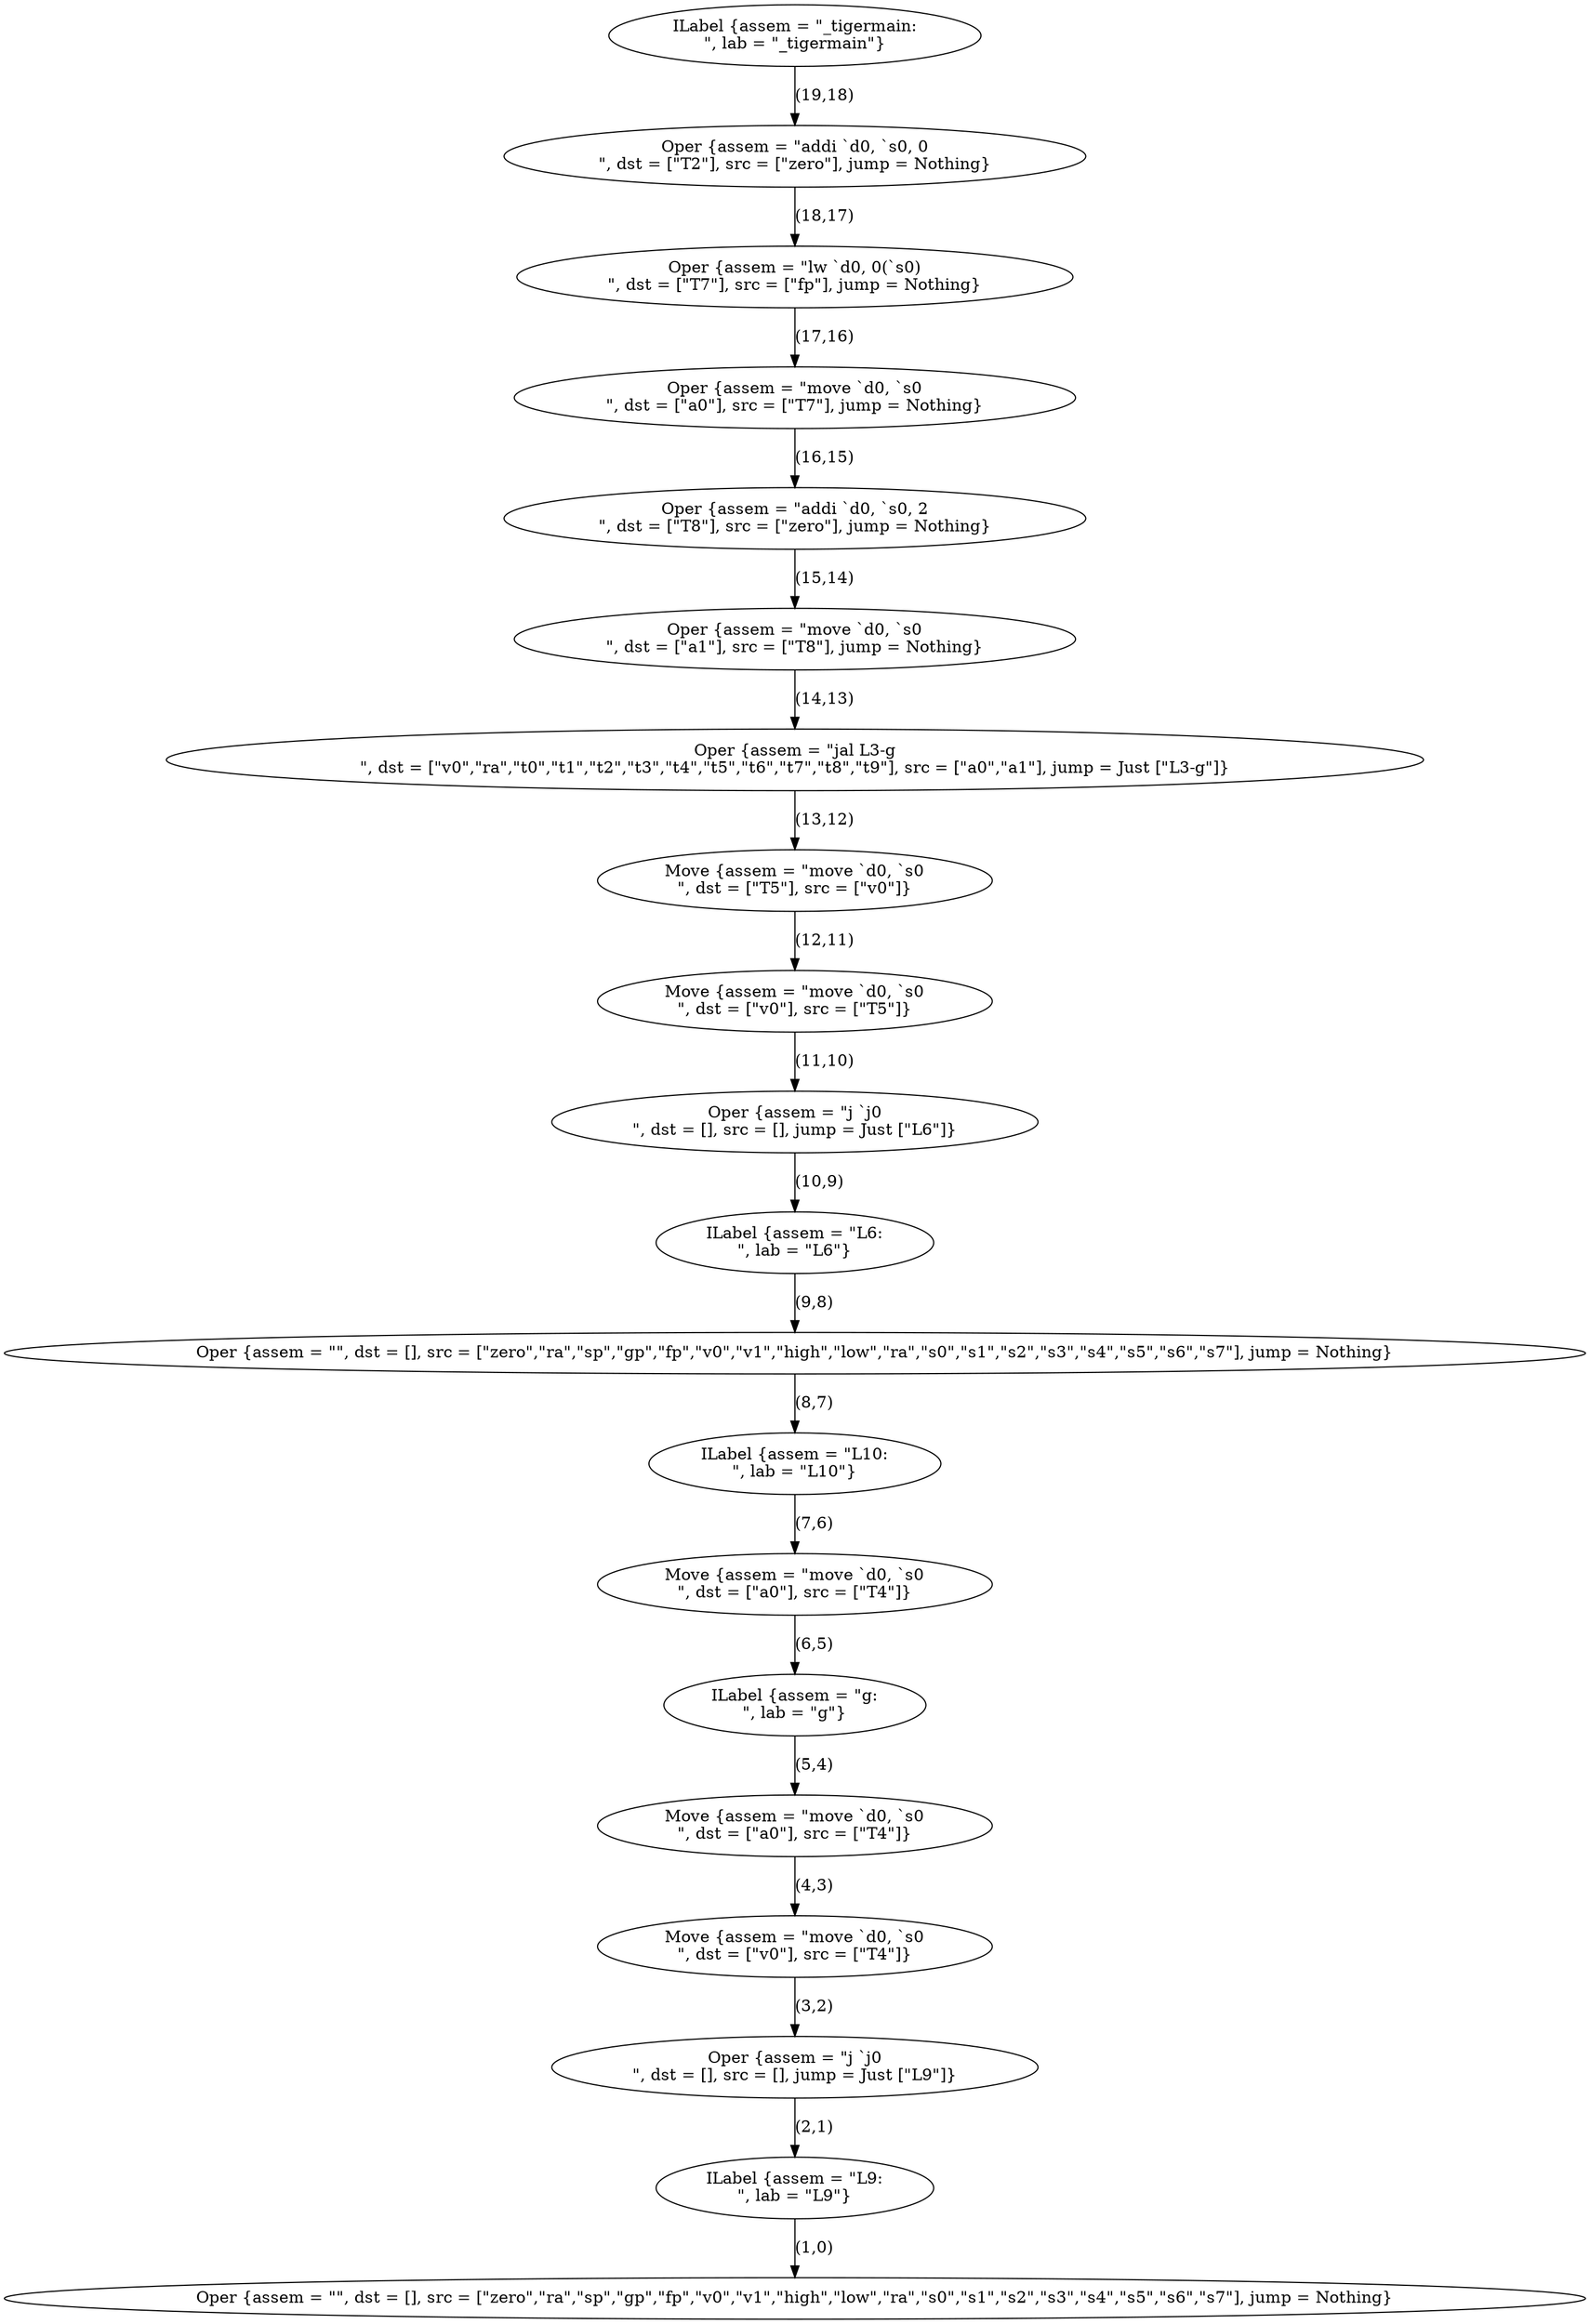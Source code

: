 strict digraph FlowGraph {
    19 [label="ILabel {assem = \"_tigermain:\n\", lab = \"_tigermain\"}"];
    18 [label="Oper {assem = \"addi `d0, `s0, 0\n\", dst = [\"T2\"], src = [\"zero\"], jump = Nothing}"];
    17 [label="Oper {assem = \"lw `d0, 0(`s0)\n\", dst = [\"T7\"], src = [\"fp\"], jump = Nothing}"];
    16 [label="Oper {assem = \"move `d0, `s0\n\", dst = [\"a0\"], src = [\"T7\"], jump = Nothing}"];
    15 [label="Oper {assem = \"addi `d0, `s0, 2\n\", dst = [\"T8\"], src = [\"zero\"], jump = Nothing}"];
    14 [label="Oper {assem = \"move `d0, `s0\n\", dst = [\"a1\"], src = [\"T8\"], jump = Nothing}"];
    13 [label="Oper {assem = \"jal L3-g\n\", dst = [\"v0\",\"ra\",\"t0\",\"t1\",\"t2\",\"t3\",\"t4\",\"t5\",\"t6\",\"t7\",\"t8\",\"t9\"], src = [\"a0\",\"a1\"], jump = Just [\"L3-g\"]}"];
    12 [label="Move {assem = \"move `d0, `s0\n\", dst = [\"T5\"], src = [\"v0\"]}"];
    11 [label="Move {assem = \"move `d0, `s0\n\", dst = [\"v0\"], src = [\"T5\"]}"];
    10 [label="Oper {assem = \"j `j0\n\", dst = [], src = [], jump = Just [\"L6\"]}"];
    9 [label="ILabel {assem = \"L6:\n\", lab = \"L6\"}"];
    8 [label="Oper {assem = \"\", dst = [], src = [\"zero\",\"ra\",\"sp\",\"gp\",\"fp\",\"v0\",\"v1\",\"high\",\"low\",\"ra\",\"s0\",\"s1\",\"s2\",\"s3\",\"s4\",\"s5\",\"s6\",\"s7\"], jump = Nothing}"];
    7 [label="ILabel {assem = \"L10:\n\", lab = \"L10\"}"];
    6 [label="Move {assem = \"move `d0, `s0\n\", dst = [\"a0\"], src = [\"T4\"]}"];
    5 [label="ILabel {assem = \"g:\n\", lab = \"g\"}"];
    4 [label="Move {assem = \"move `d0, `s0\n\", dst = [\"a0\"], src = [\"T4\"]}"];
    3 [label="Move {assem = \"move `d0, `s0\n\", dst = [\"v0\"], src = [\"T4\"]}"];
    2 [label="Oper {assem = \"j `j0\n\", dst = [], src = [], jump = Just [\"L9\"]}"];
    1 [label="ILabel {assem = \"L9:\n\", lab = \"L9\"}"];
    0 [label="Oper {assem = \"\", dst = [], src = [\"zero\",\"ra\",\"sp\",\"gp\",\"fp\",\"v0\",\"v1\",\"high\",\"low\",\"ra\",\"s0\",\"s1\",\"s2\",\"s3\",\"s4\",\"s5\",\"s6\",\"s7\"], jump = Nothing}"];
    19 -> 18 [label="(19,18)"];
    18 -> 17 [label="(18,17)"];
    17 -> 16 [label="(17,16)"];
    16 -> 15 [label="(16,15)"];
    15 -> 14 [label="(15,14)"];
    14 -> 13 [label="(14,13)"];
    13 -> 12 [label="(13,12)"];
    12 -> 11 [label="(12,11)"];
    11 -> 10 [label="(11,10)"];
    10 -> 9 [label="(10,9)"];
    9 -> 8 [label="(9,8)"];
    8 -> 7 [label="(8,7)"];
    7 -> 6 [label="(7,6)"];
    6 -> 5 [label="(6,5)"];
    5 -> 4 [label="(5,4)"];
    4 -> 3 [label="(4,3)"];
    3 -> 2 [label="(3,2)"];
    2 -> 1 [label="(2,1)"];
    1 -> 0 [label="(1,0)"];
}